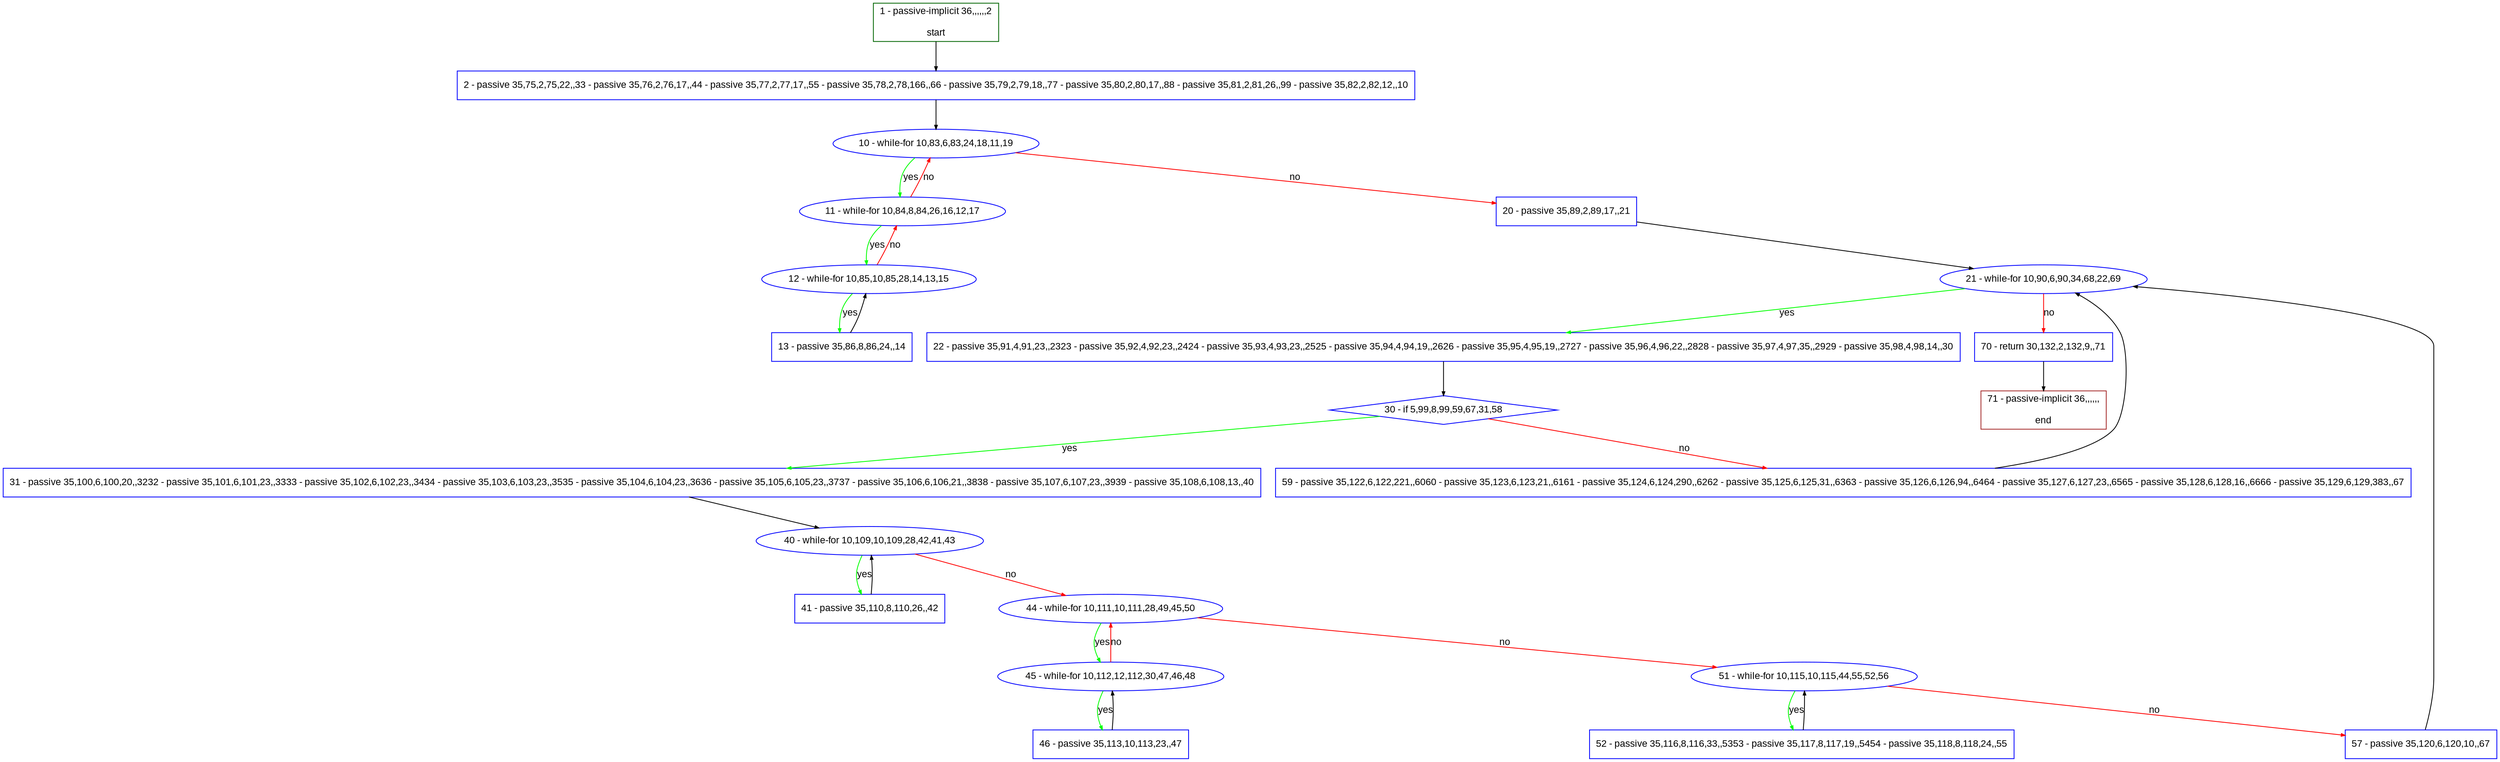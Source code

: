 digraph "" {
  graph [pack="true", label="", fontsize="12", packmode="clust", fontname="Arial", fillcolor="#FFFFCC", bgcolor="white", style="rounded,filled", compound="true"];
  node [node_initialized="no", label="", color="grey", fontsize="12", fillcolor="white", fontname="Arial", style="filled", shape="rectangle", compound="true", fixedsize="false"];
  edge [fontcolor="black", arrowhead="normal", arrowtail="none", arrowsize="0.5", ltail="", label="", color="black", fontsize="12", lhead="", fontname="Arial", dir="forward", compound="true"];
  __N1 [label="2 - passive 35,75,2,75,22,,33 - passive 35,76,2,76,17,,44 - passive 35,77,2,77,17,,55 - passive 35,78,2,78,166,,66 - passive 35,79,2,79,18,,77 - passive 35,80,2,80,17,,88 - passive 35,81,2,81,26,,99 - passive 35,82,2,82,12,,10", color="#0000ff", fillcolor="#ffffff", style="filled", shape="box"];
  __N2 [label="1 - passive-implicit 36,,,,,,2\n\nstart", color="#006400", fillcolor="#ffffff", style="filled", shape="box"];
  __N3 [label="10 - while-for 10,83,6,83,24,18,11,19", color="#0000ff", fillcolor="#ffffff", style="filled", shape="oval"];
  __N4 [label="11 - while-for 10,84,8,84,26,16,12,17", color="#0000ff", fillcolor="#ffffff", style="filled", shape="oval"];
  __N5 [label="20 - passive 35,89,2,89,17,,21", color="#0000ff", fillcolor="#ffffff", style="filled", shape="box"];
  __N6 [label="12 - while-for 10,85,10,85,28,14,13,15", color="#0000ff", fillcolor="#ffffff", style="filled", shape="oval"];
  __N7 [label="13 - passive 35,86,8,86,24,,14", color="#0000ff", fillcolor="#ffffff", style="filled", shape="box"];
  __N8 [label="21 - while-for 10,90,6,90,34,68,22,69", color="#0000ff", fillcolor="#ffffff", style="filled", shape="oval"];
  __N9 [label="22 - passive 35,91,4,91,23,,2323 - passive 35,92,4,92,23,,2424 - passive 35,93,4,93,23,,2525 - passive 35,94,4,94,19,,2626 - passive 35,95,4,95,19,,2727 - passive 35,96,4,96,22,,2828 - passive 35,97,4,97,35,,2929 - passive 35,98,4,98,14,,30", color="#0000ff", fillcolor="#ffffff", style="filled", shape="box"];
  __N10 [label="70 - return 30,132,2,132,9,,71", color="#0000ff", fillcolor="#ffffff", style="filled", shape="box"];
  __N11 [label="30 - if 5,99,8,99,59,67,31,58", color="#0000ff", fillcolor="#ffffff", style="filled", shape="diamond"];
  __N12 [label="31 - passive 35,100,6,100,20,,3232 - passive 35,101,6,101,23,,3333 - passive 35,102,6,102,23,,3434 - passive 35,103,6,103,23,,3535 - passive 35,104,6,104,23,,3636 - passive 35,105,6,105,23,,3737 - passive 35,106,6,106,21,,3838 - passive 35,107,6,107,23,,3939 - passive 35,108,6,108,13,,40", color="#0000ff", fillcolor="#ffffff", style="filled", shape="box"];
  __N13 [label="59 - passive 35,122,6,122,221,,6060 - passive 35,123,6,123,21,,6161 - passive 35,124,6,124,290,,6262 - passive 35,125,6,125,31,,6363 - passive 35,126,6,126,94,,6464 - passive 35,127,6,127,23,,6565 - passive 35,128,6,128,16,,6666 - passive 35,129,6,129,383,,67", color="#0000ff", fillcolor="#ffffff", style="filled", shape="box"];
  __N14 [label="40 - while-for 10,109,10,109,28,42,41,43", color="#0000ff", fillcolor="#ffffff", style="filled", shape="oval"];
  __N15 [label="41 - passive 35,110,8,110,26,,42", color="#0000ff", fillcolor="#ffffff", style="filled", shape="box"];
  __N16 [label="44 - while-for 10,111,10,111,28,49,45,50", color="#0000ff", fillcolor="#ffffff", style="filled", shape="oval"];
  __N17 [label="45 - while-for 10,112,12,112,30,47,46,48", color="#0000ff", fillcolor="#ffffff", style="filled", shape="oval"];
  __N18 [label="51 - while-for 10,115,10,115,44,55,52,56", color="#0000ff", fillcolor="#ffffff", style="filled", shape="oval"];
  __N19 [label="46 - passive 35,113,10,113,23,,47", color="#0000ff", fillcolor="#ffffff", style="filled", shape="box"];
  __N20 [label="52 - passive 35,116,8,116,33,,5353 - passive 35,117,8,117,19,,5454 - passive 35,118,8,118,24,,55", color="#0000ff", fillcolor="#ffffff", style="filled", shape="box"];
  __N21 [label="57 - passive 35,120,6,120,10,,67", color="#0000ff", fillcolor="#ffffff", style="filled", shape="box"];
  __N22 [label="71 - passive-implicit 36,,,,,,\n\nend", color="#a52a2a", fillcolor="#ffffff", style="filled", shape="box"];
  __N2 -> __N1 [arrowhead="normal", arrowtail="none", color="#000000", label="", dir="forward"];
  __N1 -> __N3 [arrowhead="normal", arrowtail="none", color="#000000", label="", dir="forward"];
  __N3 -> __N4 [arrowhead="normal", arrowtail="none", color="#00ff00", label="yes", dir="forward"];
  __N4 -> __N3 [arrowhead="normal", arrowtail="none", color="#ff0000", label="no", dir="forward"];
  __N3 -> __N5 [arrowhead="normal", arrowtail="none", color="#ff0000", label="no", dir="forward"];
  __N4 -> __N6 [arrowhead="normal", arrowtail="none", color="#00ff00", label="yes", dir="forward"];
  __N6 -> __N4 [arrowhead="normal", arrowtail="none", color="#ff0000", label="no", dir="forward"];
  __N6 -> __N7 [arrowhead="normal", arrowtail="none", color="#00ff00", label="yes", dir="forward"];
  __N7 -> __N6 [arrowhead="normal", arrowtail="none", color="#000000", label="", dir="forward"];
  __N5 -> __N8 [arrowhead="normal", arrowtail="none", color="#000000", label="", dir="forward"];
  __N8 -> __N9 [arrowhead="normal", arrowtail="none", color="#00ff00", label="yes", dir="forward"];
  __N8 -> __N10 [arrowhead="normal", arrowtail="none", color="#ff0000", label="no", dir="forward"];
  __N9 -> __N11 [arrowhead="normal", arrowtail="none", color="#000000", label="", dir="forward"];
  __N11 -> __N12 [arrowhead="normal", arrowtail="none", color="#00ff00", label="yes", dir="forward"];
  __N11 -> __N13 [arrowhead="normal", arrowtail="none", color="#ff0000", label="no", dir="forward"];
  __N12 -> __N14 [arrowhead="normal", arrowtail="none", color="#000000", label="", dir="forward"];
  __N14 -> __N15 [arrowhead="normal", arrowtail="none", color="#00ff00", label="yes", dir="forward"];
  __N15 -> __N14 [arrowhead="normal", arrowtail="none", color="#000000", label="", dir="forward"];
  __N14 -> __N16 [arrowhead="normal", arrowtail="none", color="#ff0000", label="no", dir="forward"];
  __N16 -> __N17 [arrowhead="normal", arrowtail="none", color="#00ff00", label="yes", dir="forward"];
  __N17 -> __N16 [arrowhead="normal", arrowtail="none", color="#ff0000", label="no", dir="forward"];
  __N16 -> __N18 [arrowhead="normal", arrowtail="none", color="#ff0000", label="no", dir="forward"];
  __N17 -> __N19 [arrowhead="normal", arrowtail="none", color="#00ff00", label="yes", dir="forward"];
  __N19 -> __N17 [arrowhead="normal", arrowtail="none", color="#000000", label="", dir="forward"];
  __N18 -> __N20 [arrowhead="normal", arrowtail="none", color="#00ff00", label="yes", dir="forward"];
  __N20 -> __N18 [arrowhead="normal", arrowtail="none", color="#000000", label="", dir="forward"];
  __N18 -> __N21 [arrowhead="normal", arrowtail="none", color="#ff0000", label="no", dir="forward"];
  __N21 -> __N8 [arrowhead="normal", arrowtail="none", color="#000000", label="", dir="forward"];
  __N13 -> __N8 [arrowhead="normal", arrowtail="none", color="#000000", label="", dir="forward"];
  __N10 -> __N22 [arrowhead="normal", arrowtail="none", color="#000000", label="", dir="forward"];
}

